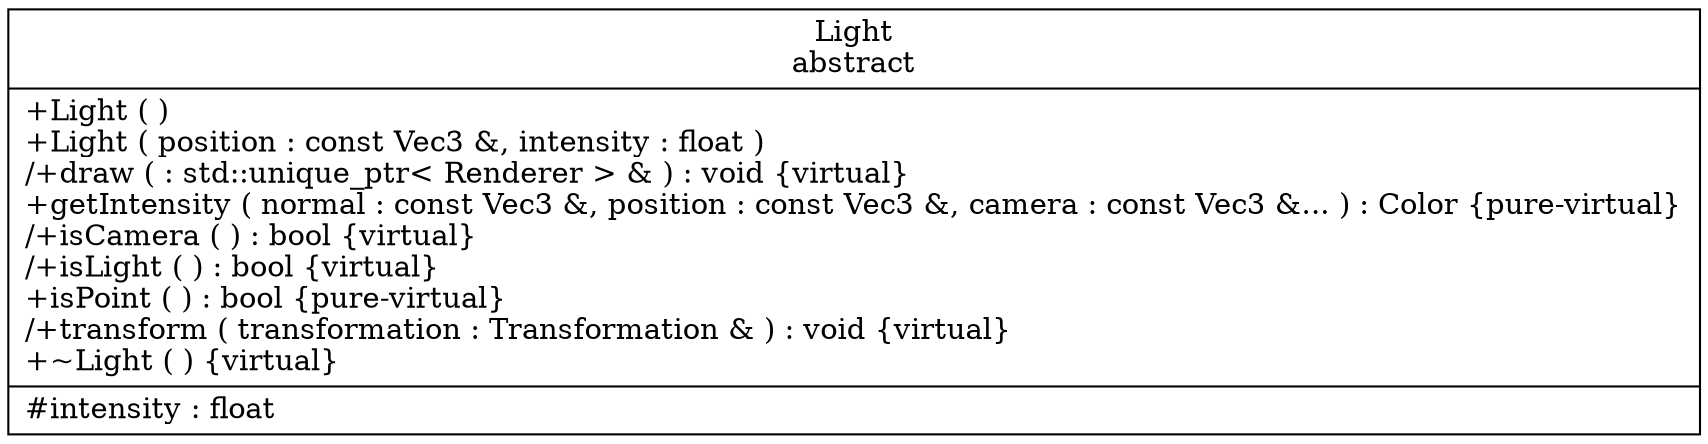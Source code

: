 digraph Light
{
graph [ rankdir="RL" ]
"da/d7c/class_light" [ label="Light\nabstract\n|+Light (  )\l+Light ( position : const Vec3 &, intensity : float )\l/+draw (  : std::unique_ptr\< Renderer \> & ) : void \{virtual\}\l+getIntensity ( normal : const Vec3 &, position : const Vec3 &, camera : const Vec3 &... ) : Color \{pure-virtual\}\l/+isCamera (  ) : bool \{virtual\}\l/+isLight (  ) : bool \{virtual\}\l+isPoint (  ) : bool \{pure-virtual\}\l/+transform ( transformation : Transformation & ) : void \{virtual\}\l+~Light (  ) \{virtual\}\l|#intensity : float\l" shape="record" ]
}